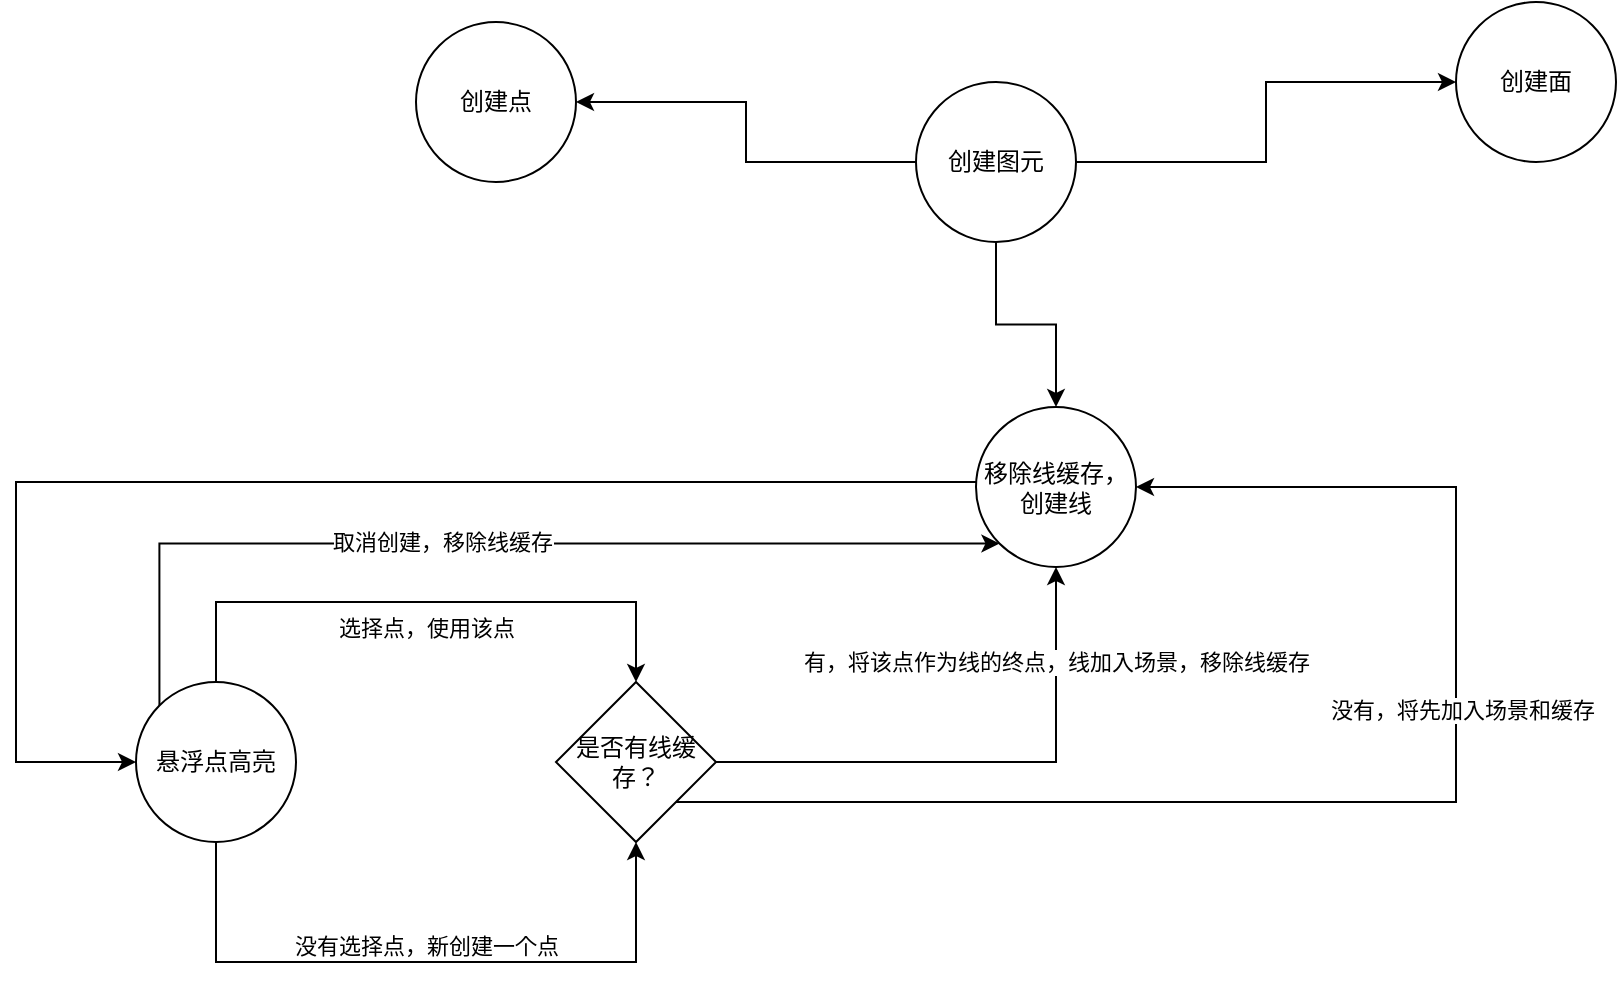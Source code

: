 <mxfile version="21.0.8" type="github">
  <diagram id="C5RBs43oDa-KdzZeNtuy" name="Page-1">
    <mxGraphModel dx="1695" dy="537" grid="1" gridSize="10" guides="1" tooltips="1" connect="1" arrows="1" fold="1" page="1" pageScale="1" pageWidth="827" pageHeight="1169" math="0" shadow="0">
      <root>
        <mxCell id="WIyWlLk6GJQsqaUBKTNV-0" />
        <mxCell id="WIyWlLk6GJQsqaUBKTNV-1" parent="WIyWlLk6GJQsqaUBKTNV-0" />
        <mxCell id="m3I1wzvR6y6KVqd5ag9C-13" value="" style="edgeStyle=orthogonalEdgeStyle;rounded=0;orthogonalLoop=1;jettySize=auto;html=1;" edge="1" parent="WIyWlLk6GJQsqaUBKTNV-1" source="m3I1wzvR6y6KVqd5ag9C-11" target="m3I1wzvR6y6KVqd5ag9C-12">
          <mxGeometry relative="1" as="geometry" />
        </mxCell>
        <mxCell id="m3I1wzvR6y6KVqd5ag9C-15" value="" style="edgeStyle=orthogonalEdgeStyle;rounded=0;orthogonalLoop=1;jettySize=auto;html=1;" edge="1" parent="WIyWlLk6GJQsqaUBKTNV-1" source="m3I1wzvR6y6KVqd5ag9C-11" target="m3I1wzvR6y6KVqd5ag9C-14">
          <mxGeometry relative="1" as="geometry" />
        </mxCell>
        <mxCell id="m3I1wzvR6y6KVqd5ag9C-17" value="" style="edgeStyle=orthogonalEdgeStyle;rounded=0;orthogonalLoop=1;jettySize=auto;html=1;" edge="1" parent="WIyWlLk6GJQsqaUBKTNV-1" source="m3I1wzvR6y6KVqd5ag9C-11" target="m3I1wzvR6y6KVqd5ag9C-16">
          <mxGeometry relative="1" as="geometry" />
        </mxCell>
        <mxCell id="m3I1wzvR6y6KVqd5ag9C-11" value="创建图元" style="ellipse;whiteSpace=wrap;html=1;aspect=fixed;" vertex="1" parent="WIyWlLk6GJQsqaUBKTNV-1">
          <mxGeometry x="90" y="50" width="80" height="80" as="geometry" />
        </mxCell>
        <mxCell id="m3I1wzvR6y6KVqd5ag9C-12" value="创建点" style="ellipse;whiteSpace=wrap;html=1;" vertex="1" parent="WIyWlLk6GJQsqaUBKTNV-1">
          <mxGeometry x="-160" y="20" width="80" height="80" as="geometry" />
        </mxCell>
        <mxCell id="m3I1wzvR6y6KVqd5ag9C-44" style="edgeStyle=orthogonalEdgeStyle;rounded=0;orthogonalLoop=1;jettySize=auto;html=1;" edge="1" parent="WIyWlLk6GJQsqaUBKTNV-1" source="m3I1wzvR6y6KVqd5ag9C-14" target="m3I1wzvR6y6KVqd5ag9C-42">
          <mxGeometry relative="1" as="geometry">
            <Array as="points">
              <mxPoint x="-360" y="250" />
              <mxPoint x="-360" y="390" />
            </Array>
          </mxGeometry>
        </mxCell>
        <mxCell id="m3I1wzvR6y6KVqd5ag9C-14" value="移除线缓存，创建线" style="ellipse;whiteSpace=wrap;html=1;" vertex="1" parent="WIyWlLk6GJQsqaUBKTNV-1">
          <mxGeometry x="120" y="212.5" width="80" height="80" as="geometry" />
        </mxCell>
        <mxCell id="m3I1wzvR6y6KVqd5ag9C-16" value="创建面" style="ellipse;whiteSpace=wrap;html=1;" vertex="1" parent="WIyWlLk6GJQsqaUBKTNV-1">
          <mxGeometry x="360" y="10" width="80" height="80" as="geometry" />
        </mxCell>
        <mxCell id="m3I1wzvR6y6KVqd5ag9C-24" value="" style="edgeStyle=orthogonalEdgeStyle;rounded=0;orthogonalLoop=1;jettySize=auto;html=1;entryX=0.5;entryY=1;entryDx=0;entryDy=0;" edge="1" parent="WIyWlLk6GJQsqaUBKTNV-1" source="m3I1wzvR6y6KVqd5ag9C-18" target="m3I1wzvR6y6KVqd5ag9C-14">
          <mxGeometry relative="1" as="geometry">
            <Array as="points">
              <mxPoint x="160" y="390" />
            </Array>
          </mxGeometry>
        </mxCell>
        <mxCell id="m3I1wzvR6y6KVqd5ag9C-45" value="有，将该点作为线的终点，线加入场景，移除线缓存" style="edgeLabel;html=1;align=center;verticalAlign=middle;resizable=0;points=[];" vertex="1" connectable="0" parent="m3I1wzvR6y6KVqd5ag9C-24">
          <mxGeometry relative="1" as="geometry">
            <mxPoint x="36" y="-50" as="offset" />
          </mxGeometry>
        </mxCell>
        <mxCell id="m3I1wzvR6y6KVqd5ag9C-48" style="edgeStyle=orthogonalEdgeStyle;rounded=0;orthogonalLoop=1;jettySize=auto;html=1;entryX=1;entryY=0.5;entryDx=0;entryDy=0;" edge="1" parent="WIyWlLk6GJQsqaUBKTNV-1" source="m3I1wzvR6y6KVqd5ag9C-18" target="m3I1wzvR6y6KVqd5ag9C-14">
          <mxGeometry relative="1" as="geometry">
            <Array as="points">
              <mxPoint x="360" y="410" />
              <mxPoint x="360" y="253" />
            </Array>
          </mxGeometry>
        </mxCell>
        <mxCell id="m3I1wzvR6y6KVqd5ag9C-49" value="没有，将先加入场景和缓存" style="edgeLabel;html=1;align=center;verticalAlign=middle;resizable=0;points=[];" vertex="1" connectable="0" parent="m3I1wzvR6y6KVqd5ag9C-48">
          <mxGeometry x="0.234" y="-3" relative="1" as="geometry">
            <mxPoint as="offset" />
          </mxGeometry>
        </mxCell>
        <mxCell id="m3I1wzvR6y6KVqd5ag9C-18" value="是否有线缓存？" style="rhombus;whiteSpace=wrap;html=1;spacing=5;" vertex="1" parent="WIyWlLk6GJQsqaUBKTNV-1">
          <mxGeometry x="-90" y="350" width="80" height="80" as="geometry" />
        </mxCell>
        <mxCell id="m3I1wzvR6y6KVqd5ag9C-36" style="edgeStyle=orthogonalEdgeStyle;rounded=0;orthogonalLoop=1;jettySize=auto;html=1;exitX=0.5;exitY=1;exitDx=0;exitDy=0;" edge="1" parent="WIyWlLk6GJQsqaUBKTNV-1" source="m3I1wzvR6y6KVqd5ag9C-42" target="m3I1wzvR6y6KVqd5ag9C-18">
          <mxGeometry relative="1" as="geometry">
            <mxPoint x="-209.996" y="315.014" as="sourcePoint" />
            <mxPoint x="-110.03" y="304.98" as="targetPoint" />
            <Array as="points">
              <mxPoint x="-260" y="490" />
              <mxPoint x="-50" y="490" />
            </Array>
          </mxGeometry>
        </mxCell>
        <mxCell id="m3I1wzvR6y6KVqd5ag9C-37" value="没有选择点，新创建一个点" style="edgeLabel;html=1;align=center;verticalAlign=bottom;resizable=0;points=[];" vertex="1" connectable="0" parent="m3I1wzvR6y6KVqd5ag9C-36">
          <mxGeometry relative="1" as="geometry">
            <mxPoint as="offset" />
          </mxGeometry>
        </mxCell>
        <mxCell id="m3I1wzvR6y6KVqd5ag9C-39" value="" style="edgeStyle=orthogonalEdgeStyle;rounded=0;orthogonalLoop=1;jettySize=auto;html=1;exitX=0.5;exitY=0;exitDx=0;exitDy=0;verticalAlign=top;entryX=0.5;entryY=0;entryDx=0;entryDy=0;" edge="1" parent="WIyWlLk6GJQsqaUBKTNV-1" source="m3I1wzvR6y6KVqd5ag9C-42" target="m3I1wzvR6y6KVqd5ag9C-18">
          <mxGeometry relative="1" as="geometry">
            <mxPoint x="-200" y="480" as="sourcePoint" />
            <Array as="points">
              <mxPoint x="-260" y="310" />
              <mxPoint x="-50" y="310" />
            </Array>
          </mxGeometry>
        </mxCell>
        <mxCell id="m3I1wzvR6y6KVqd5ag9C-40" value="选择点，使用该点" style="edgeLabel;html=1;align=center;verticalAlign=top;resizable=0;points=[];" vertex="1" connectable="0" parent="m3I1wzvR6y6KVqd5ag9C-39">
          <mxGeometry relative="1" as="geometry">
            <mxPoint as="offset" />
          </mxGeometry>
        </mxCell>
        <mxCell id="m3I1wzvR6y6KVqd5ag9C-46" style="edgeStyle=orthogonalEdgeStyle;rounded=0;orthogonalLoop=1;jettySize=auto;html=1;entryX=0;entryY=1;entryDx=0;entryDy=0;exitX=0;exitY=0;exitDx=0;exitDy=0;" edge="1" parent="WIyWlLk6GJQsqaUBKTNV-1" source="m3I1wzvR6y6KVqd5ag9C-42" target="m3I1wzvR6y6KVqd5ag9C-14">
          <mxGeometry relative="1" as="geometry">
            <Array as="points">
              <mxPoint x="-288" y="281" />
            </Array>
          </mxGeometry>
        </mxCell>
        <mxCell id="m3I1wzvR6y6KVqd5ag9C-47" value="取消创建，移除线缓存" style="edgeLabel;html=1;align=center;verticalAlign=middle;resizable=0;points=[];" vertex="1" connectable="0" parent="m3I1wzvR6y6KVqd5ag9C-46">
          <mxGeometry x="-0.114" y="1" relative="1" as="geometry">
            <mxPoint as="offset" />
          </mxGeometry>
        </mxCell>
        <mxCell id="m3I1wzvR6y6KVqd5ag9C-42" value="悬浮点高亮" style="ellipse;whiteSpace=wrap;html=1;aspect=fixed;" vertex="1" parent="WIyWlLk6GJQsqaUBKTNV-1">
          <mxGeometry x="-300" y="350" width="80" height="80" as="geometry" />
        </mxCell>
      </root>
    </mxGraphModel>
  </diagram>
</mxfile>
